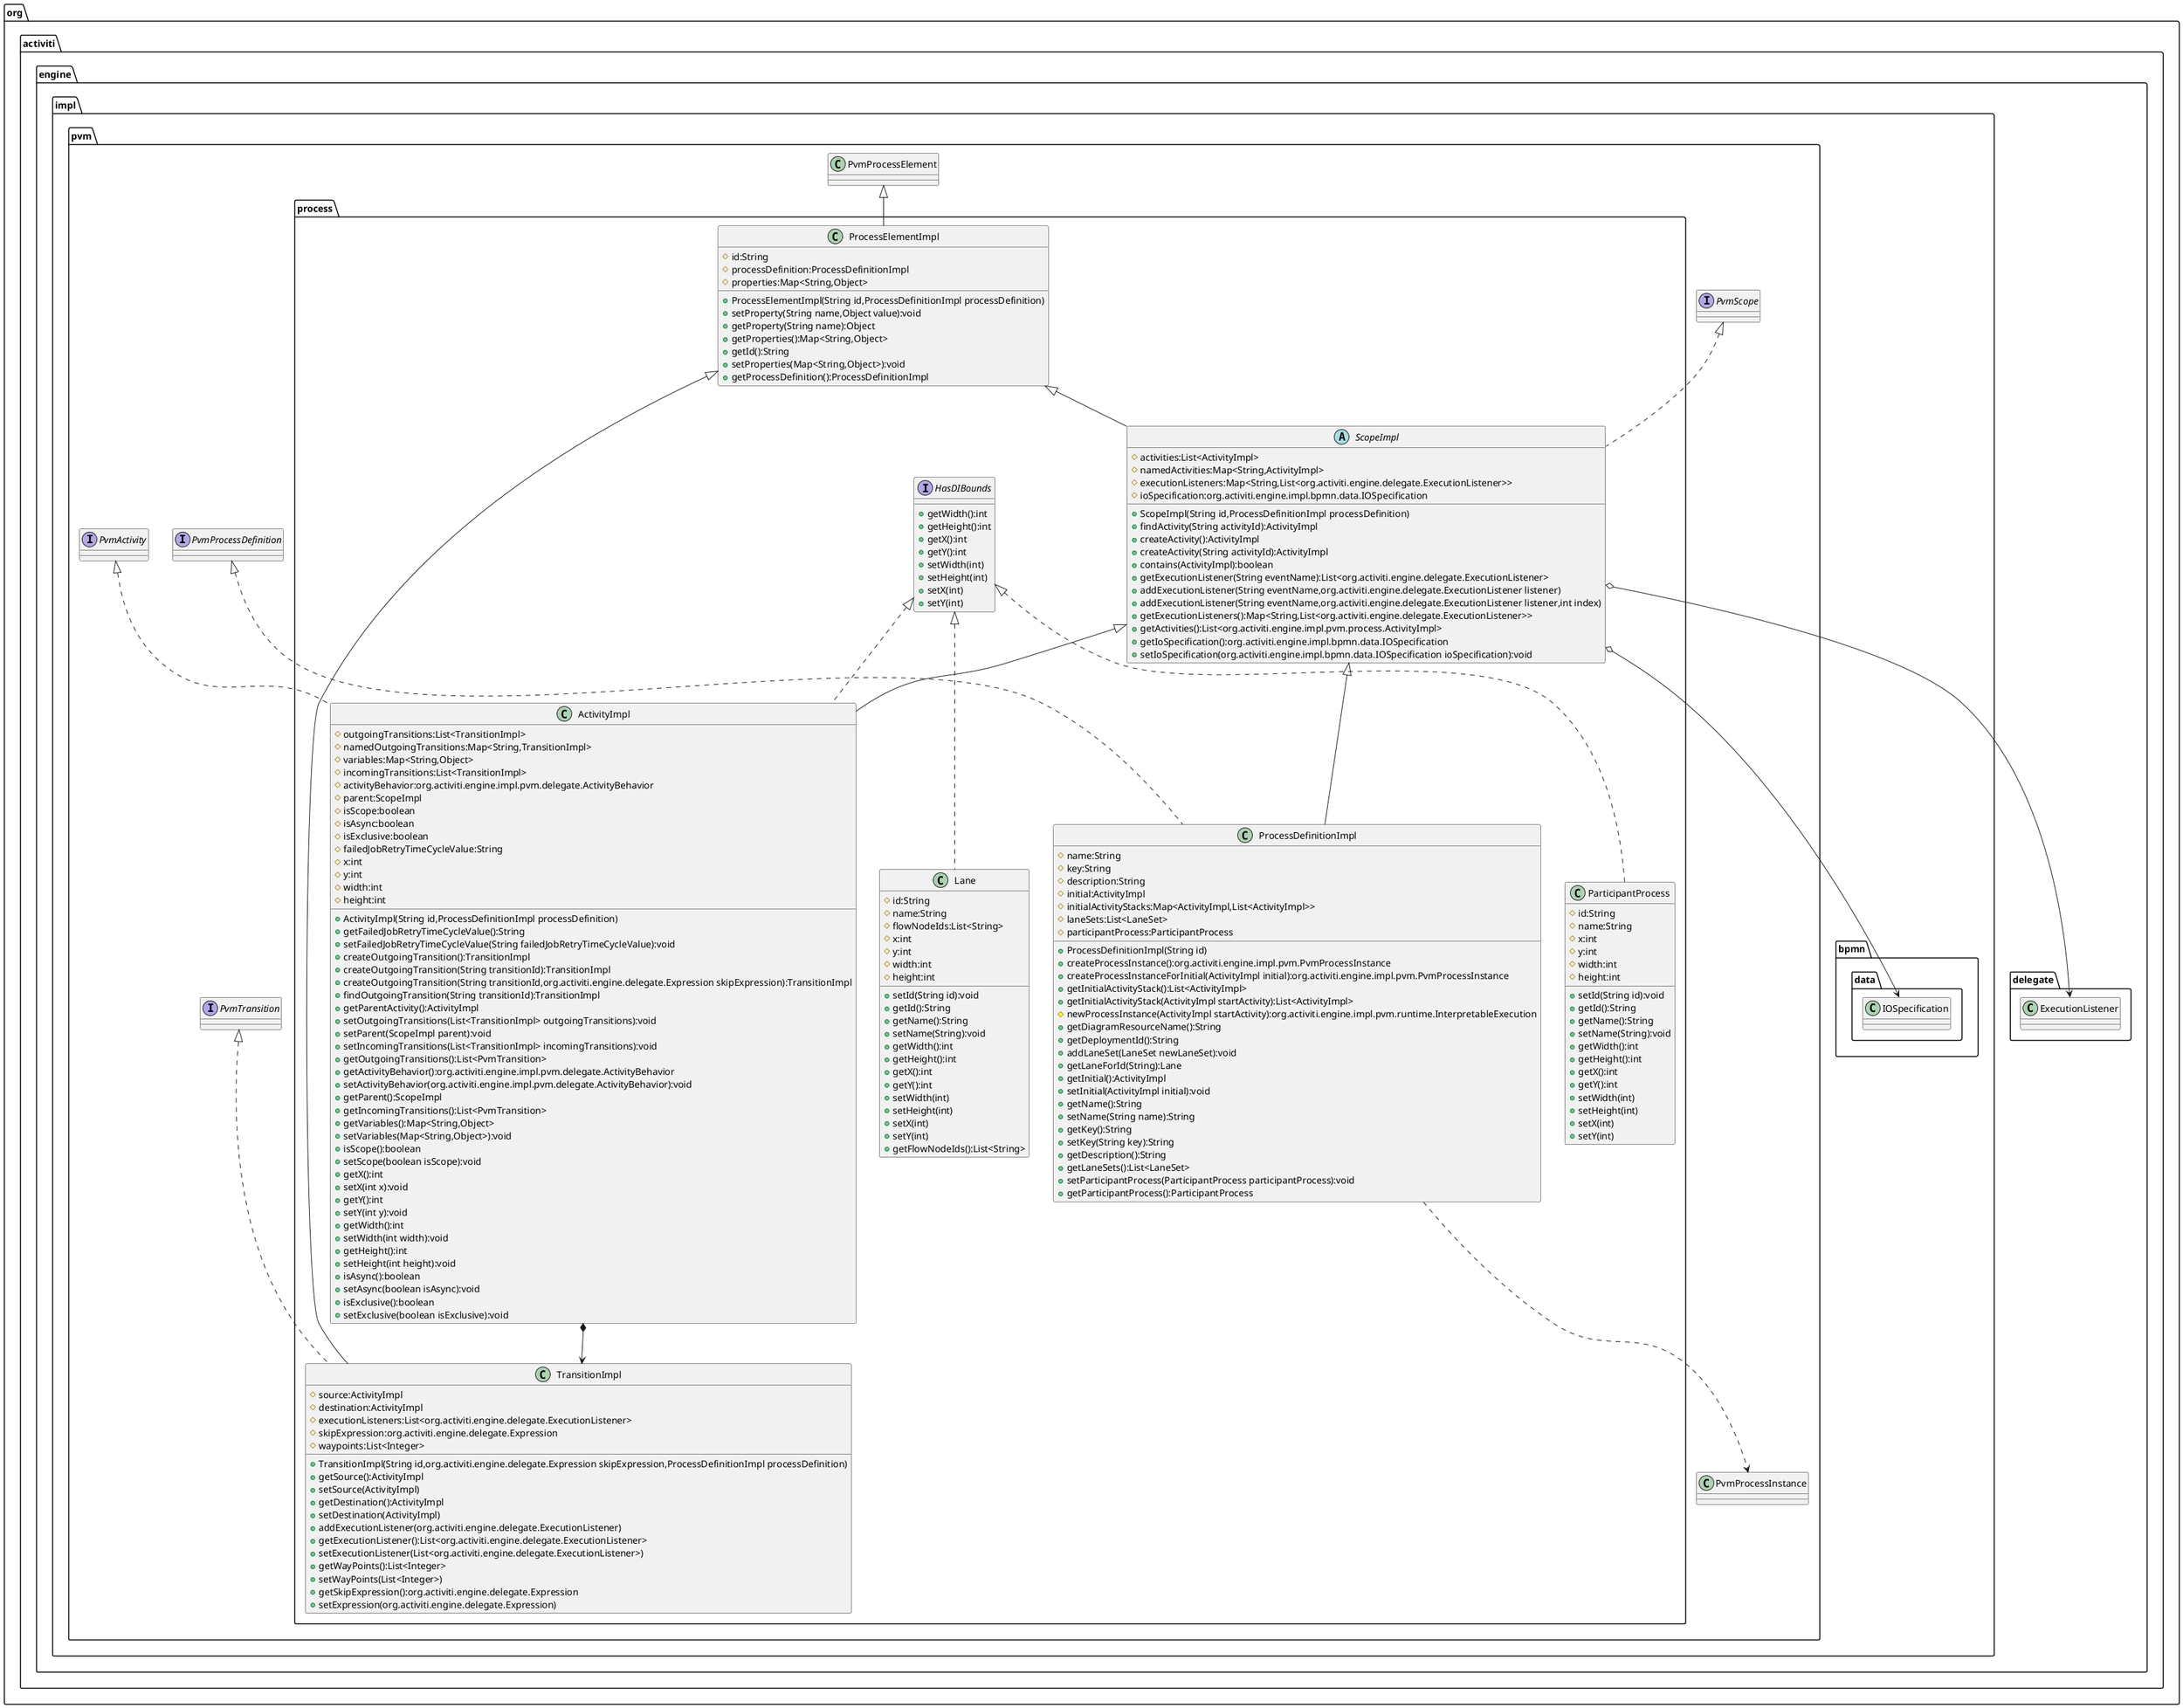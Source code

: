 @startuml

/' !include org.activiti.engine.impl.pvm.puml '/
/' !include org.activiti.engine.delegate.puml '/


hide @unlinked

package "org.activiti.engine.impl.pvm.process" {

class ActivityImpl extends ScopeImpl implements org.activiti.engine.impl.pvm.PvmActivity,HasDIBounds {
    # outgoingTransitions:List<TransitionImpl>
    # namedOutgoingTransitions:Map<String,TransitionImpl>
    # variables:Map<String,Object>
    # incomingTransitions:List<TransitionImpl>
    # activityBehavior:org.activiti.engine.impl.pvm.delegate.ActivityBehavior
    # parent:ScopeImpl
    # isScope:boolean
    # isAsync:boolean
    # isExclusive:boolean
    # failedJobRetryTimeCycleValue:String
    # x:int
    # y:int
    # width:int
    # height:int

    + ActivityImpl(String id,ProcessDefinitionImpl processDefinition)
    + getFailedJobRetryTimeCycleValue():String
    + setFailedJobRetryTimeCycleValue(String failedJobRetryTimeCycleValue):void
    + createOutgoingTransition():TransitionImpl
    + createOutgoingTransition(String transitionId):TransitionImpl
    + createOutgoingTransition(String transitionId,org.activiti.engine.delegate.Expression skipExpression):TransitionImpl
    + findOutgoingTransition(String transitionId):TransitionImpl
    + getParentActivity():ActivityImpl
    + setOutgoingTransitions(List<TransitionImpl> outgoingTransitions):void
    + setParent(ScopeImpl parent):void
    + setIncomingTransitions(List<TransitionImpl> incomingTransitions):void
    + getOutgoingTransitions():List<PvmTransition>
    + getActivityBehavior():org.activiti.engine.impl.pvm.delegate.ActivityBehavior
    + setActivityBehavior(org.activiti.engine.impl.pvm.delegate.ActivityBehavior):void
    + getParent():ScopeImpl
    + getIncomingTransitions():List<PvmTransition>
    + getVariables():Map<String,Object>
    + setVariables(Map<String,Object>):void
    + isScope():boolean
    + setScope(boolean isScope):void
    + getX():int
    + setX(int x):void
    + getY():int
    + setY(int y):void
    + getWidth():int
    + setWidth(int width):void
    + getHeight():int
    + setHeight(int height):void
    + isAsync():boolean
    + setAsync(boolean isAsync):void
    + isExclusive():boolean
    + setExclusive(boolean isExclusive):void

}
ActivityImpl *--> TransitionImpl

interface HasDIBounds {
    + getWidth():int
    + getHeight():int
    + getX():int
    + getY():int
    + setWidth(int)
    + setHeight(int)
    + setX(int)
    + setY(int)
}

class Lane implements HasDIBounds {
    # id:String
    # name:String
    # flowNodeIds:List<String>
    # x:int
    # y:int
    # width:int
    # height:int

    + setId(String id):void
    + getId():String
    + getName():String
    + setName(String):void
    + getWidth():int
    + getHeight():int
    + getX():int
    + getY():int
    + setWidth(int)
    + setHeight(int)
    + setX(int)
    + setY(int)
    + getFlowNodeIds():List<String>
}

class LaneSet {
    # id:String
    # lanes:List<Lane>
    # name:String
    + setId(String id):void
    + getId():String
    + getName():String
    + setName(String):void
    + getLanes():List<Lane>
    + addLane(Lane laneToAdd):void
    + getLaneForId(String id):Lane
}

class ParticipantProcess implements HasDIBounds {
    # id:String
    # name:String
    # x:int
    # y:int
    # width:int
    # height:int
    + setId(String id):void
    + getId():String
    + getName():String
    + setName(String):void
    + getWidth():int
    + getHeight():int
    + getX():int
    + getY():int
    + setWidth(int)
    + setHeight(int)
    + setX(int)
    + setY(int)
}

class ProcessDefinitionImpl extends ScopeImpl implements org.activiti.engine.impl.pvm.PvmProcessDefinition {
    # name:String
    # key:String
    # description:String
    # initial:ActivityImpl
    # initialActivityStacks:Map<ActivityImpl,List<ActivityImpl>>
    # laneSets:List<LaneSet>
    # participantProcess:ParticipantProcess
    + ProcessDefinitionImpl(String id)
    + createProcessInstance():org.activiti.engine.impl.pvm.PvmProcessInstance
    + createProcessInstanceForInitial(ActivityImpl initial):org.activiti.engine.impl.pvm.PvmProcessInstance
    + getInitialActivityStack():List<ActivityImpl>
    + getInitialActivityStack(ActivityImpl startActivity):List<ActivityImpl>
    # newProcessInstance(ActivityImpl startActivity):org.activiti.engine.impl.pvm.runtime.InterpretableExecution
    + getDiagramResourceName():String
    + getDeploymentId():String
    + addLaneSet(LaneSet newLaneSet):void
    + getLaneForId(String):Lane
    + getInitial():ActivityImpl
    + setInitial(ActivityImpl initial):void
    + getName():String
    + setName(String name):String
    + getKey():String
    + setKey(String key):String
    + getDescription():String
    + getLaneSets():List<LaneSet>
    + setParticipantProcess(ParticipantProcess participantProcess):void
    + getParticipantProcess():ParticipantProcess
}
ProcessDefinitionImpl ..> org.activiti.engine.impl.pvm.PvmProcessInstance

class ProcessElementImpl extends org.activiti.engine.impl.pvm.PvmProcessElement {
    # id:String
    # processDefinition:ProcessDefinitionImpl
    # properties:Map<String,Object>
    + ProcessElementImpl(String id,ProcessDefinitionImpl processDefinition)
    + setProperty(String name,Object value):void
    + getProperty(String name):Object
    + getProperties():Map<String,Object>
    + getId():String
    + setProperties(Map<String,Object>):void
    + getProcessDefinition():ProcessDefinitionImpl
}


abstract ScopeImpl extends ProcessElementImpl implements org.activiti.engine.impl.pvm.PvmScope {
    # activities:List<ActivityImpl>
    # namedActivities:Map<String,ActivityImpl>
    # executionListeners:Map<String,List<org.activiti.engine.delegate.ExecutionListener>>
    # ioSpecification:org.activiti.engine.impl.bpmn.data.IOSpecification

    + ScopeImpl(String id,ProcessDefinitionImpl processDefinition)
    + findActivity(String activityId):ActivityImpl
    + createActivity():ActivityImpl
    + createActivity(String activityId):ActivityImpl
    + contains(ActivityImpl):boolean
    + getExecutionListener(String eventName):List<org.activiti.engine.delegate.ExecutionListener>
    + addExecutionListener(String eventName,org.activiti.engine.delegate.ExecutionListener listener)
    + addExecutionListener(String eventName,org.activiti.engine.delegate.ExecutionListener listener,int index)
    + getExecutionListeners():Map<String,List<org.activiti.engine.delegate.ExecutionListener>>
    + getActivities():List<org.activiti.engine.impl.pvm.process.ActivityImpl>
    + getIoSpecification():org.activiti.engine.impl.bpmn.data.IOSpecification
    + setIoSpecification(org.activiti.engine.impl.bpmn.data.IOSpecification ioSpecification):void
}
ScopeImpl o--> org.activiti.engine.delegate.ExecutionListener
ScopeImpl o--> org.activiti.engine.impl.bpmn.data.IOSpecification

class TransitionImpl extends ProcessElementImpl implements org.activiti.engine.impl.pvm.PvmTransition {
    # source:ActivityImpl
    # destination:ActivityImpl
    # executionListeners:List<org.activiti.engine.delegate.ExecutionListener>
    # skipExpression:org.activiti.engine.delegate.Expression
    # waypoints:List<Integer>

    + TransitionImpl(String id,org.activiti.engine.delegate.Expression skipExpression,ProcessDefinitionImpl processDefinition)
    + getSource():ActivityImpl
    + setSource(ActivityImpl)
    + getDestination():ActivityImpl
    + setDestination(ActivityImpl)
    + addExecutionListener(org.activiti.engine.delegate.ExecutionListener)
    + getExecutionListener():List<org.activiti.engine.delegate.ExecutionListener>
    + setExecutionListener(List<org.activiti.engine.delegate.ExecutionListener>)
    + getWayPoints():List<Integer>
    + setWayPoints(List<Integer>)
    + getSkipExpression():org.activiti.engine.delegate.Expression
    + setExpression(org.activiti.engine.delegate.Expression)
}
/' package finished '/
}

@enduml